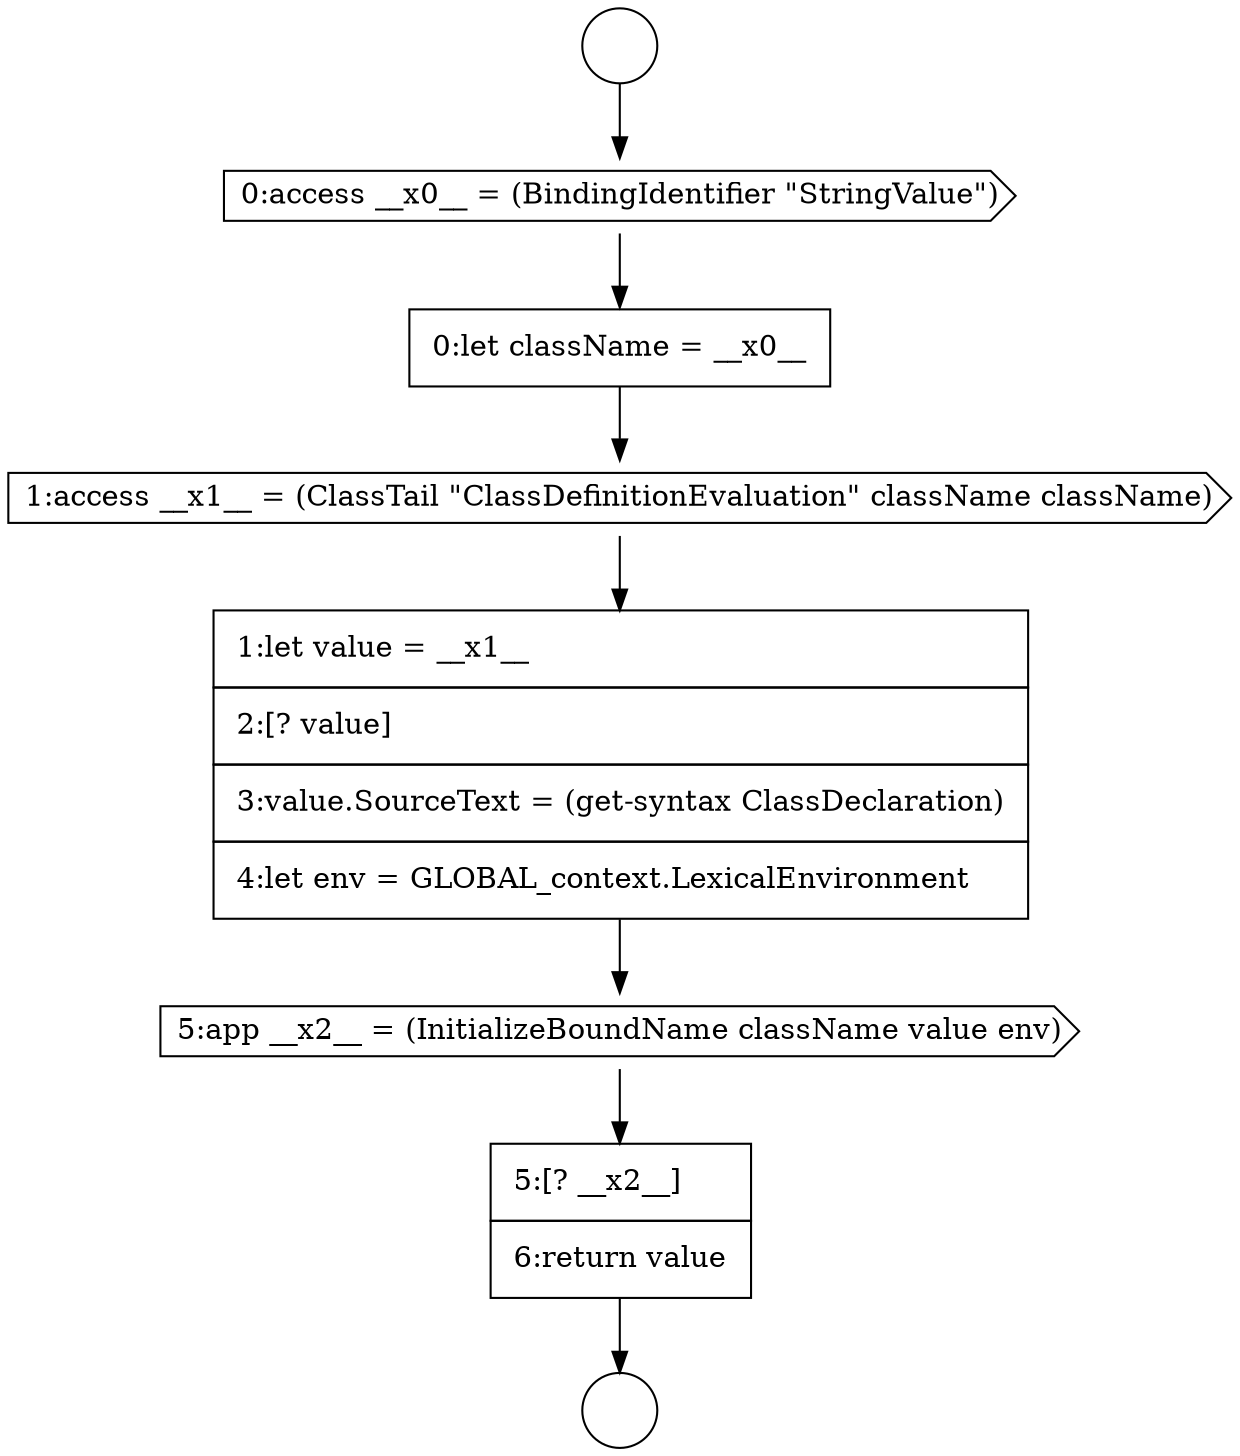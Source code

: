 digraph {
  node9152 [shape=none, margin=0, label=<<font color="black">
    <table border="0" cellborder="1" cellspacing="0" cellpadding="10">
      <tr><td align="left">0:let className = __x0__</td></tr>
    </table>
  </font>> color="black" fillcolor="white" style=filled]
  node9155 [shape=cds, label=<<font color="black">5:app __x2__ = (InitializeBoundName className value env)</font>> color="black" fillcolor="white" style=filled]
  node9149 [shape=circle label=" " color="black" fillcolor="white" style=filled]
  node9154 [shape=none, margin=0, label=<<font color="black">
    <table border="0" cellborder="1" cellspacing="0" cellpadding="10">
      <tr><td align="left">1:let value = __x1__</td></tr>
      <tr><td align="left">2:[? value]</td></tr>
      <tr><td align="left">3:value.SourceText = (get-syntax ClassDeclaration)</td></tr>
      <tr><td align="left">4:let env = GLOBAL_context.LexicalEnvironment</td></tr>
    </table>
  </font>> color="black" fillcolor="white" style=filled]
  node9150 [shape=circle label=" " color="black" fillcolor="white" style=filled]
  node9153 [shape=cds, label=<<font color="black">1:access __x1__ = (ClassTail &quot;ClassDefinitionEvaluation&quot; className className)</font>> color="black" fillcolor="white" style=filled]
  node9151 [shape=cds, label=<<font color="black">0:access __x0__ = (BindingIdentifier &quot;StringValue&quot;)</font>> color="black" fillcolor="white" style=filled]
  node9156 [shape=none, margin=0, label=<<font color="black">
    <table border="0" cellborder="1" cellspacing="0" cellpadding="10">
      <tr><td align="left">5:[? __x2__]</td></tr>
      <tr><td align="left">6:return value</td></tr>
    </table>
  </font>> color="black" fillcolor="white" style=filled]
  node9154 -> node9155 [ color="black"]
  node9152 -> node9153 [ color="black"]
  node9155 -> node9156 [ color="black"]
  node9151 -> node9152 [ color="black"]
  node9153 -> node9154 [ color="black"]
  node9149 -> node9151 [ color="black"]
  node9156 -> node9150 [ color="black"]
}
